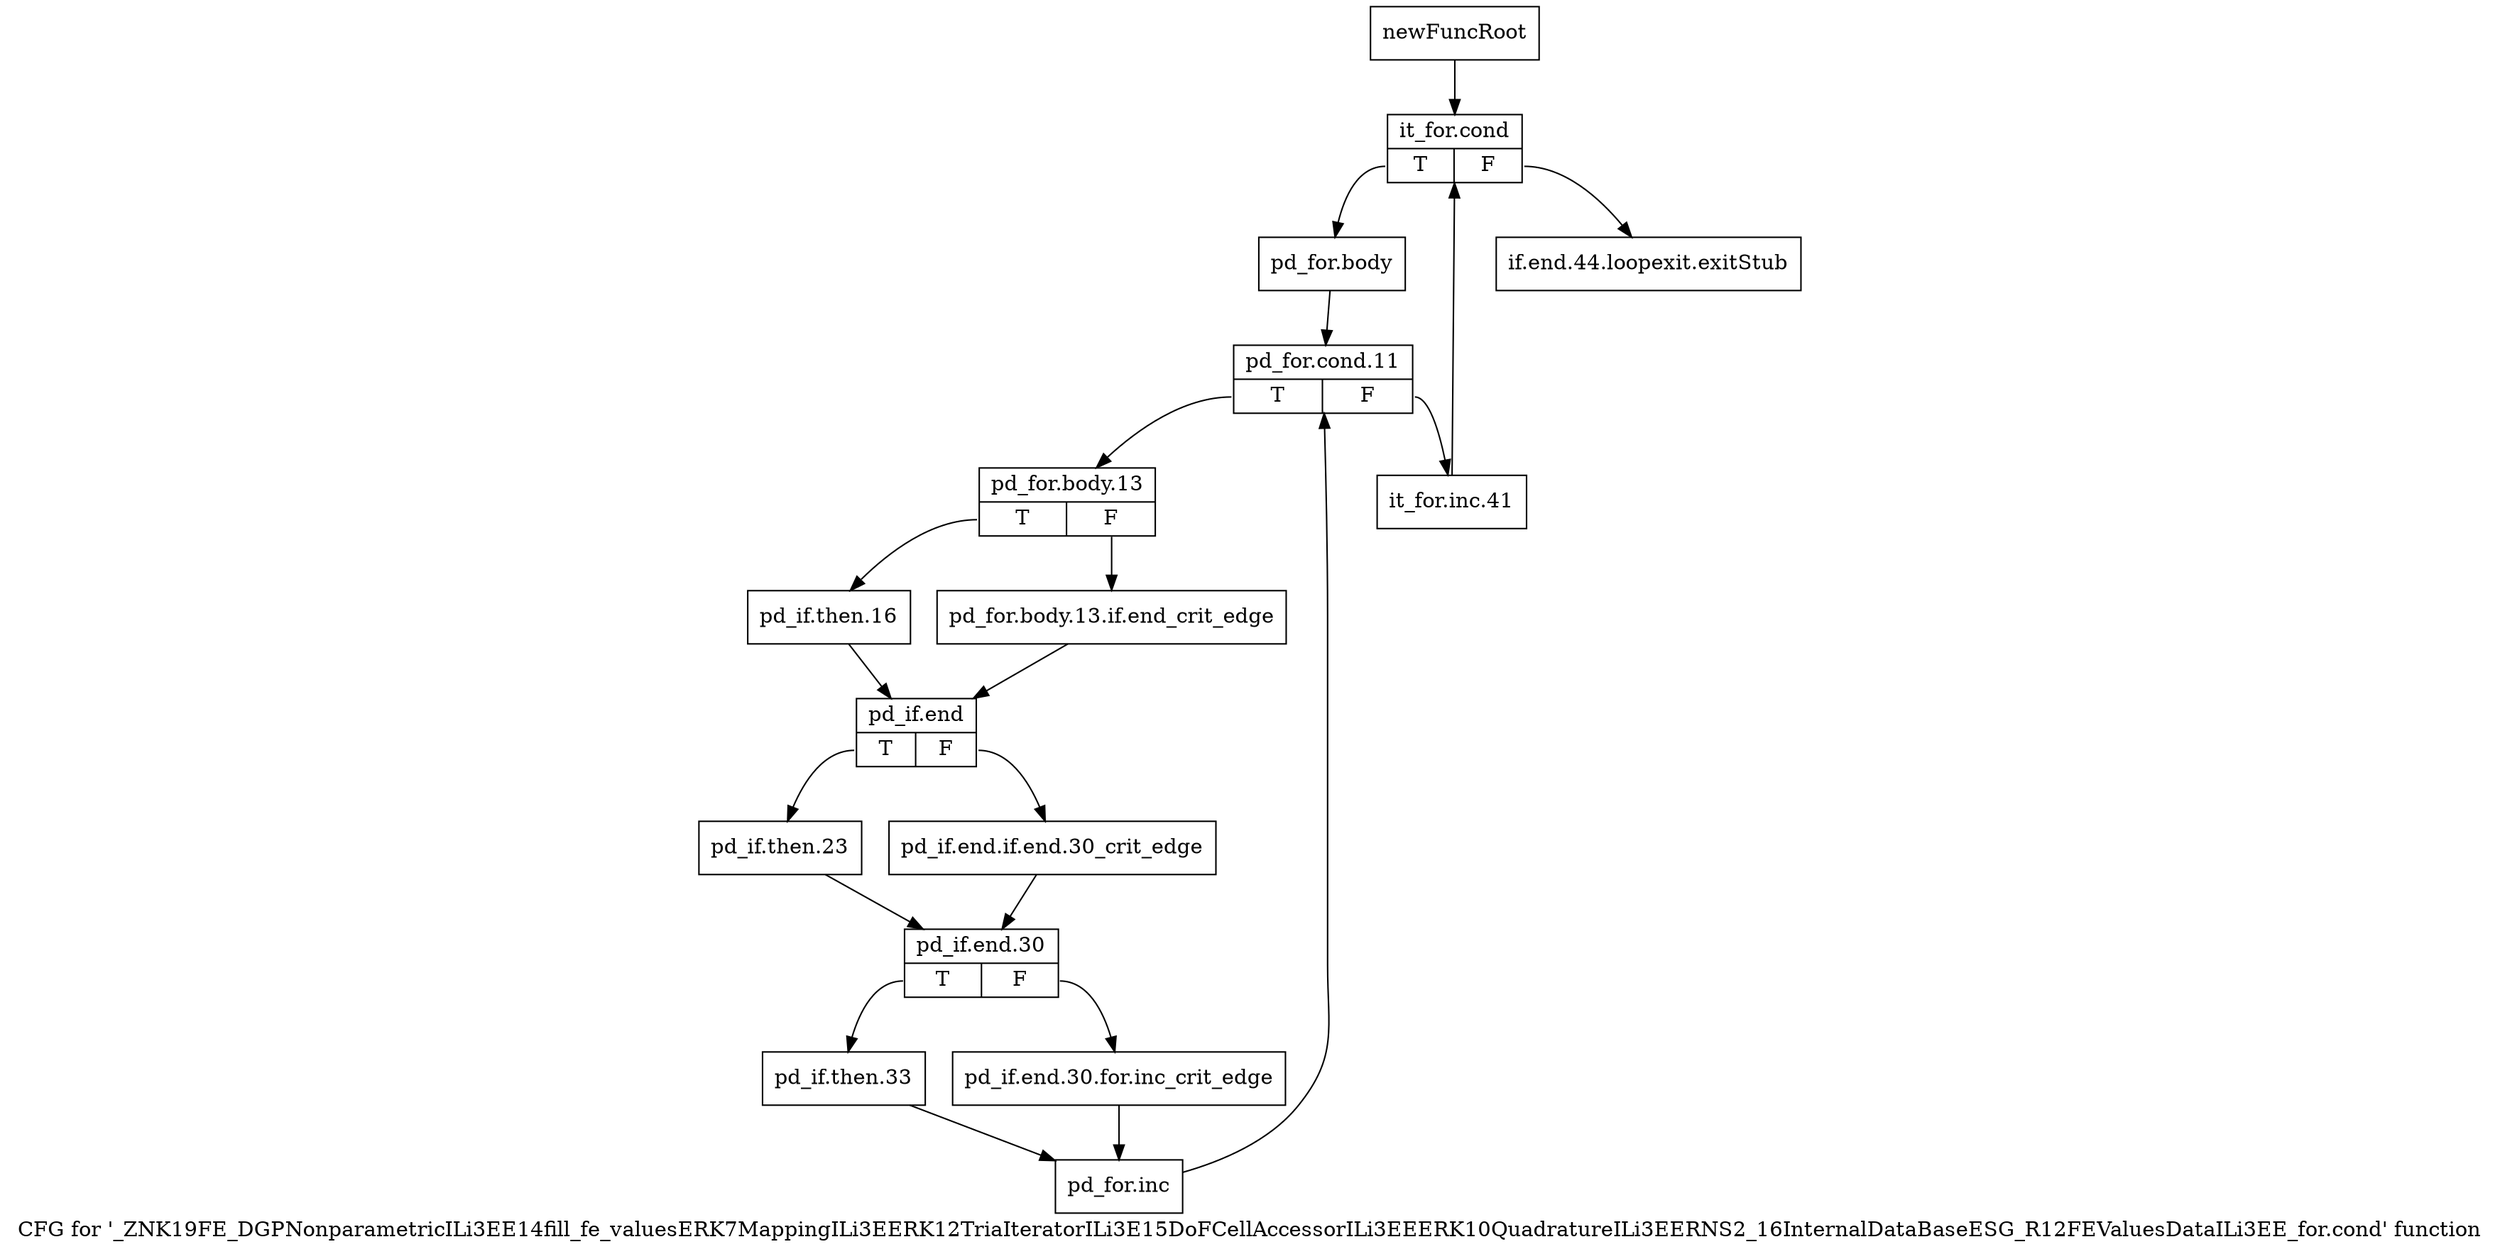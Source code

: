 digraph "CFG for '_ZNK19FE_DGPNonparametricILi3EE14fill_fe_valuesERK7MappingILi3EERK12TriaIteratorILi3E15DoFCellAccessorILi3EEERK10QuadratureILi3EERNS2_16InternalDataBaseESG_R12FEValuesDataILi3EE_for.cond' function" {
	label="CFG for '_ZNK19FE_DGPNonparametricILi3EE14fill_fe_valuesERK7MappingILi3EERK12TriaIteratorILi3E15DoFCellAccessorILi3EEERK10QuadratureILi3EERNS2_16InternalDataBaseESG_R12FEValuesDataILi3EE_for.cond' function";

	Node0x90a8900 [shape=record,label="{newFuncRoot}"];
	Node0x90a8900 -> Node0x90a89a0;
	Node0x90a8950 [shape=record,label="{if.end.44.loopexit.exitStub}"];
	Node0x90a89a0 [shape=record,label="{it_for.cond|{<s0>T|<s1>F}}"];
	Node0x90a89a0:s0 -> Node0x90a89f0;
	Node0x90a89a0:s1 -> Node0x90a8950;
	Node0x90a89f0 [shape=record,label="{pd_for.body}"];
	Node0x90a89f0 -> Node0x90a8be0;
	Node0x90a8be0 [shape=record,label="{pd_for.cond.11|{<s0>T|<s1>F}}"];
	Node0x90a8be0:s0 -> Node0x90a8c80;
	Node0x90a8be0:s1 -> Node0x90a8c30;
	Node0x90a8c30 [shape=record,label="{it_for.inc.41}"];
	Node0x90a8c30 -> Node0x90a89a0;
	Node0x90a8c80 [shape=record,label="{pd_for.body.13|{<s0>T|<s1>F}}"];
	Node0x90a8c80:s0 -> Node0x90a8d20;
	Node0x90a8c80:s1 -> Node0x90a8cd0;
	Node0x90a8cd0 [shape=record,label="{pd_for.body.13.if.end_crit_edge}"];
	Node0x90a8cd0 -> Node0x90a8d70;
	Node0x90a8d20 [shape=record,label="{pd_if.then.16}"];
	Node0x90a8d20 -> Node0x90a8d70;
	Node0x90a8d70 [shape=record,label="{pd_if.end|{<s0>T|<s1>F}}"];
	Node0x90a8d70:s0 -> Node0x90a8e10;
	Node0x90a8d70:s1 -> Node0x90a8dc0;
	Node0x90a8dc0 [shape=record,label="{pd_if.end.if.end.30_crit_edge}"];
	Node0x90a8dc0 -> Node0x90a8e60;
	Node0x90a8e10 [shape=record,label="{pd_if.then.23}"];
	Node0x90a8e10 -> Node0x90a8e60;
	Node0x90a8e60 [shape=record,label="{pd_if.end.30|{<s0>T|<s1>F}}"];
	Node0x90a8e60:s0 -> Node0x90a8f00;
	Node0x90a8e60:s1 -> Node0x90a8eb0;
	Node0x90a8eb0 [shape=record,label="{pd_if.end.30.for.inc_crit_edge}"];
	Node0x90a8eb0 -> Node0x90a8f50;
	Node0x90a8f00 [shape=record,label="{pd_if.then.33}"];
	Node0x90a8f00 -> Node0x90a8f50;
	Node0x90a8f50 [shape=record,label="{pd_for.inc}"];
	Node0x90a8f50 -> Node0x90a8be0;
}
